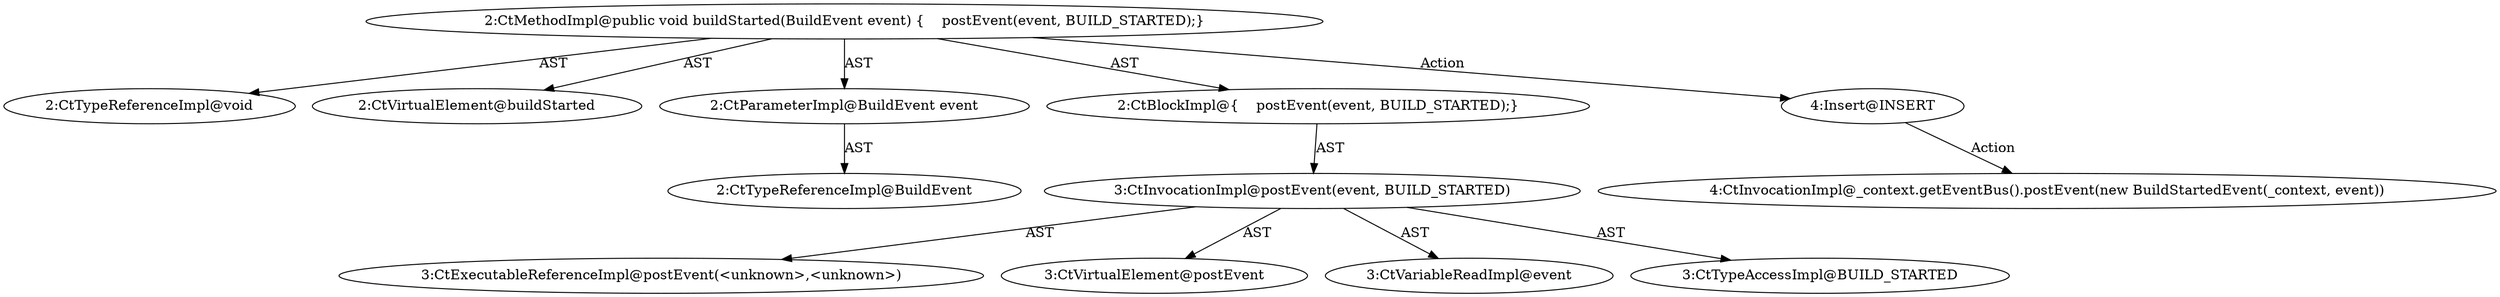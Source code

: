 digraph "buildStarted#?,BuildEvent" {
0 [label="2:CtTypeReferenceImpl@void" shape=ellipse]
1 [label="2:CtVirtualElement@buildStarted" shape=ellipse]
2 [label="2:CtParameterImpl@BuildEvent event" shape=ellipse]
3 [label="2:CtTypeReferenceImpl@BuildEvent" shape=ellipse]
4 [label="3:CtExecutableReferenceImpl@postEvent(<unknown>,<unknown>)" shape=ellipse]
5 [label="3:CtVirtualElement@postEvent" shape=ellipse]
6 [label="3:CtVariableReadImpl@event" shape=ellipse]
7 [label="3:CtTypeAccessImpl@BUILD_STARTED" shape=ellipse]
8 [label="3:CtInvocationImpl@postEvent(event, BUILD_STARTED)" shape=ellipse]
9 [label="2:CtBlockImpl@\{\
    postEvent(event, BUILD_STARTED);\
\}" shape=ellipse]
10 [label="2:CtMethodImpl@public void buildStarted(BuildEvent event) \{\
    postEvent(event, BUILD_STARTED);\
\}" shape=ellipse]
11 [label="4:Insert@INSERT" shape=ellipse]
12 [label="4:CtInvocationImpl@_context.getEventBus().postEvent(new BuildStartedEvent(_context, event))" shape=ellipse]
2 -> 3 [label="AST"];
8 -> 5 [label="AST"];
8 -> 4 [label="AST"];
8 -> 6 [label="AST"];
8 -> 7 [label="AST"];
9 -> 8 [label="AST"];
10 -> 1 [label="AST"];
10 -> 0 [label="AST"];
10 -> 2 [label="AST"];
10 -> 9 [label="AST"];
10 -> 11 [label="Action"];
11 -> 12 [label="Action"];
}